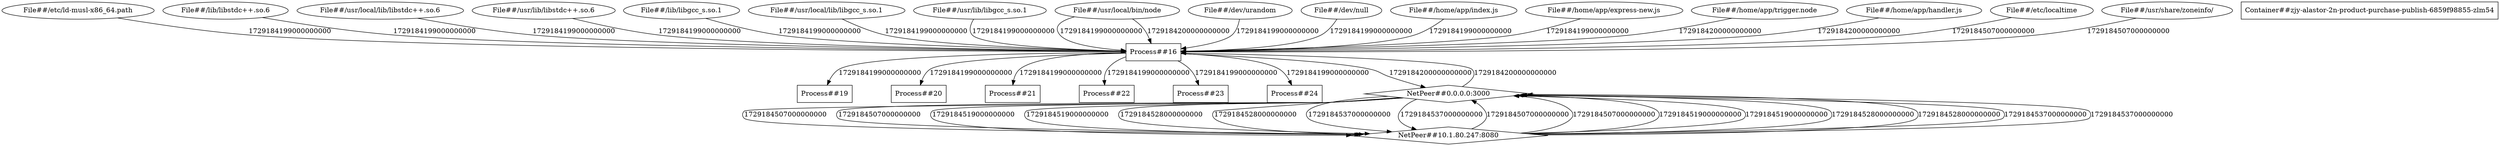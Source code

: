 digraph G {
	"File##/etc/ld-musl-x86_64.path"->"Process##16"[ label="1729184199000000000" ];
	"File##/lib/libstdc++.so.6"->"Process##16"[ label="1729184199000000000" ];
	"File##/usr/local/lib/libstdc++.so.6"->"Process##16"[ label="1729184199000000000" ];
	"File##/usr/lib/libstdc++.so.6"->"Process##16"[ label="1729184199000000000" ];
	"File##/lib/libgcc_s.so.1"->"Process##16"[ label="1729184199000000000" ];
	"File##/usr/local/lib/libgcc_s.so.1"->"Process##16"[ label="1729184199000000000" ];
	"File##/usr/lib/libgcc_s.so.1"->"Process##16"[ label="1729184199000000000" ];
	"Process##16"->"Process##19"[ label="1729184199000000000" ];
	"Process##16"->"Process##20"[ label="1729184199000000000" ];
	"Process##16"->"Process##21"[ label="1729184199000000000" ];
	"Process##16"->"Process##22"[ label="1729184199000000000" ];
	"Process##16"->"Process##23"[ label="1729184199000000000" ];
	"File##/usr/local/bin/node"->"Process##16"[ label="1729184199000000000" ];
	"File##/dev/urandom"->"Process##16"[ label="1729184199000000000" ];
	"Process##16"->"Process##24"[ label="1729184199000000000" ];
	"File##/dev/null"->"Process##16"[ label="1729184199000000000" ];
	"File##/home/app/index.js"->"Process##16"[ label="1729184199000000000" ];
	"File##/home/app/express-new.js"->"Process##16"[ label="1729184199000000000" ];
	"File##/usr/local/bin/node"->"Process##16"[ label="1729184200000000000" ];
	"File##/home/app/trigger.node"->"Process##16"[ label="1729184200000000000" ];
	"File##/home/app/handler.js"->"Process##16"[ label="1729184200000000000" ];
	"Process##16"->"NetPeer##0.0.0.0:3000"[ label="1729184200000000000" ];
	"NetPeer##0.0.0.0:3000"->"Process##16"[ label="1729184200000000000" ];
	"NetPeer##0.0.0.0:3000"->"NetPeer##10.1.80.247:8080"[ label="1729184507000000000" ];
	"NetPeer##10.1.80.247:8080"->"NetPeer##0.0.0.0:3000"[ label="1729184507000000000" ];
	"NetPeer##0.0.0.0:3000"->"NetPeer##10.1.80.247:8080"[ label="1729184507000000000" ];
	"NetPeer##10.1.80.247:8080"->"NetPeer##0.0.0.0:3000"[ label="1729184507000000000" ];
	"File##/etc/localtime"->"Process##16"[ label="1729184507000000000" ];
	"File##/usr/share/zoneinfo/"->"Process##16"[ label="1729184507000000000" ];
	"NetPeer##0.0.0.0:3000"->"NetPeer##10.1.80.247:8080"[ label="1729184519000000000" ];
	"NetPeer##10.1.80.247:8080"->"NetPeer##0.0.0.0:3000"[ label="1729184519000000000" ];
	"NetPeer##0.0.0.0:3000"->"NetPeer##10.1.80.247:8080"[ label="1729184519000000000" ];
	"NetPeer##10.1.80.247:8080"->"NetPeer##0.0.0.0:3000"[ label="1729184519000000000" ];
	"NetPeer##0.0.0.0:3000"->"NetPeer##10.1.80.247:8080"[ label="1729184528000000000" ];
	"NetPeer##10.1.80.247:8080"->"NetPeer##0.0.0.0:3000"[ label="1729184528000000000" ];
	"NetPeer##0.0.0.0:3000"->"NetPeer##10.1.80.247:8080"[ label="1729184528000000000" ];
	"NetPeer##10.1.80.247:8080"->"NetPeer##0.0.0.0:3000"[ label="1729184528000000000" ];
	"NetPeer##0.0.0.0:3000"->"NetPeer##10.1.80.247:8080"[ label="1729184537000000000" ];
	"NetPeer##10.1.80.247:8080"->"NetPeer##0.0.0.0:3000"[ label="1729184537000000000" ];
	"NetPeer##0.0.0.0:3000"->"NetPeer##10.1.80.247:8080"[ label="1729184537000000000" ];
	"NetPeer##10.1.80.247:8080"->"NetPeer##0.0.0.0:3000"[ label="1729184537000000000" ];
	"Container##zjy-alastor-2n-product-purchase-publish-6859f98855-zlm54" [ shape="box" ];
	"File##/dev/null" [ shape="ellipse" ];
	"File##/dev/urandom" [ shape="ellipse" ];
	"File##/etc/ld-musl-x86_64.path" [ shape="ellipse" ];
	"File##/etc/localtime" [ shape="ellipse" ];
	"File##/home/app/express-new.js" [ shape="ellipse" ];
	"File##/home/app/handler.js" [ shape="ellipse" ];
	"File##/home/app/index.js" [ shape="ellipse" ];
	"File##/home/app/trigger.node" [ shape="ellipse" ];
	"File##/lib/libgcc_s.so.1" [ shape="ellipse" ];
	"File##/lib/libstdc++.so.6" [ shape="ellipse" ];
	"File##/usr/lib/libgcc_s.so.1" [ shape="ellipse" ];
	"File##/usr/lib/libstdc++.so.6" [ shape="ellipse" ];
	"File##/usr/local/bin/node" [ shape="ellipse" ];
	"File##/usr/local/lib/libgcc_s.so.1" [ shape="ellipse" ];
	"File##/usr/local/lib/libstdc++.so.6" [ shape="ellipse" ];
	"File##/usr/share/zoneinfo/" [ shape="ellipse" ];
	"NetPeer##0.0.0.0:3000" [ shape="diamond" ];
	"NetPeer##10.1.80.247:8080" [ shape="diamond" ];
	"Process##16" [ shape="box" ];
	"Process##19" [ shape="box" ];
	"Process##20" [ shape="box" ];
	"Process##21" [ shape="box" ];
	"Process##22" [ shape="box" ];
	"Process##23" [ shape="box" ];
	"Process##24" [ shape="box" ];

}

